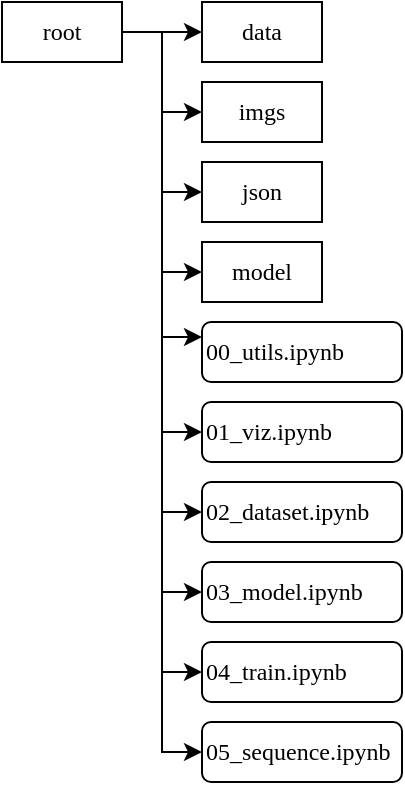 <mxfile version="13.1.3"><diagram id="756xXvbez5v2PzkUxn3P" name="Page-1"><mxGraphModel dx="2035" dy="659" grid="1" gridSize="10" guides="1" tooltips="1" connect="1" arrows="1" fold="1" page="1" pageScale="1" pageWidth="850" pageHeight="1100" math="0" shadow="0"><root><mxCell id="0"/><mxCell id="1" parent="0"/><mxCell id="lsW_GmFfRTq4AlflX2qN-21" style="edgeStyle=orthogonalEdgeStyle;rounded=0;orthogonalLoop=1;jettySize=auto;html=1;align=left;fontFamily=Times New Roman;" edge="1" parent="1" source="lsW_GmFfRTq4AlflX2qN-1" target="lsW_GmFfRTq4AlflX2qN-4"><mxGeometry relative="1" as="geometry"/></mxCell><mxCell id="lsW_GmFfRTq4AlflX2qN-23" style="edgeStyle=orthogonalEdgeStyle;rounded=0;orthogonalLoop=1;jettySize=auto;html=1;exitX=1;exitY=0.5;exitDx=0;exitDy=0;entryX=0;entryY=0.5;entryDx=0;entryDy=0;align=left;fontFamily=Times New Roman;" edge="1" parent="1" source="lsW_GmFfRTq4AlflX2qN-1" target="lsW_GmFfRTq4AlflX2qN-5"><mxGeometry relative="1" as="geometry"/></mxCell><mxCell id="lsW_GmFfRTq4AlflX2qN-24" style="edgeStyle=orthogonalEdgeStyle;rounded=0;orthogonalLoop=1;jettySize=auto;html=1;exitX=1;exitY=0.5;exitDx=0;exitDy=0;entryX=0;entryY=0.5;entryDx=0;entryDy=0;align=left;fontFamily=Times New Roman;" edge="1" parent="1" source="lsW_GmFfRTq4AlflX2qN-1" target="lsW_GmFfRTq4AlflX2qN-6"><mxGeometry relative="1" as="geometry"/></mxCell><mxCell id="lsW_GmFfRTq4AlflX2qN-25" style="edgeStyle=orthogonalEdgeStyle;rounded=0;orthogonalLoop=1;jettySize=auto;html=1;exitX=1;exitY=0.5;exitDx=0;exitDy=0;entryX=0;entryY=0.5;entryDx=0;entryDy=0;align=left;fontFamily=Times New Roman;" edge="1" parent="1" source="lsW_GmFfRTq4AlflX2qN-1" target="lsW_GmFfRTq4AlflX2qN-7"><mxGeometry relative="1" as="geometry"/></mxCell><mxCell id="lsW_GmFfRTq4AlflX2qN-26" style="edgeStyle=orthogonalEdgeStyle;rounded=0;orthogonalLoop=1;jettySize=auto;html=1;exitX=1;exitY=0.5;exitDx=0;exitDy=0;entryX=0;entryY=0.25;entryDx=0;entryDy=0;align=left;fontFamily=Times New Roman;" edge="1" parent="1" source="lsW_GmFfRTq4AlflX2qN-1" target="lsW_GmFfRTq4AlflX2qN-13"><mxGeometry relative="1" as="geometry"/></mxCell><mxCell id="lsW_GmFfRTq4AlflX2qN-27" style="edgeStyle=orthogonalEdgeStyle;rounded=0;orthogonalLoop=1;jettySize=auto;html=1;exitX=1;exitY=0.5;exitDx=0;exitDy=0;entryX=0;entryY=0.5;entryDx=0;entryDy=0;align=left;fontFamily=Times New Roman;" edge="1" parent="1" source="lsW_GmFfRTq4AlflX2qN-1" target="lsW_GmFfRTq4AlflX2qN-15"><mxGeometry relative="1" as="geometry"/></mxCell><mxCell id="lsW_GmFfRTq4AlflX2qN-28" style="edgeStyle=orthogonalEdgeStyle;rounded=0;orthogonalLoop=1;jettySize=auto;html=1;exitX=1;exitY=0.5;exitDx=0;exitDy=0;entryX=0;entryY=0.5;entryDx=0;entryDy=0;align=left;fontFamily=Times New Roman;" edge="1" parent="1" source="lsW_GmFfRTq4AlflX2qN-1" target="lsW_GmFfRTq4AlflX2qN-16"><mxGeometry relative="1" as="geometry"/></mxCell><mxCell id="lsW_GmFfRTq4AlflX2qN-29" style="edgeStyle=orthogonalEdgeStyle;rounded=0;orthogonalLoop=1;jettySize=auto;html=1;exitX=1;exitY=0.5;exitDx=0;exitDy=0;entryX=0;entryY=0.5;entryDx=0;entryDy=0;align=left;fontFamily=Times New Roman;" edge="1" parent="1" source="lsW_GmFfRTq4AlflX2qN-1" target="lsW_GmFfRTq4AlflX2qN-17"><mxGeometry relative="1" as="geometry"/></mxCell><mxCell id="lsW_GmFfRTq4AlflX2qN-30" style="edgeStyle=orthogonalEdgeStyle;rounded=0;orthogonalLoop=1;jettySize=auto;html=1;exitX=1;exitY=0.25;exitDx=0;exitDy=0;entryX=0;entryY=0.5;entryDx=0;entryDy=0;align=left;fontFamily=Times New Roman;" edge="1" parent="1" source="lsW_GmFfRTq4AlflX2qN-1" target="lsW_GmFfRTq4AlflX2qN-18"><mxGeometry relative="1" as="geometry"><Array as="points"><mxPoint x="50" y="15"/><mxPoint x="70" y="15"/><mxPoint x="70" y="335"/></Array></mxGeometry></mxCell><mxCell id="lsW_GmFfRTq4AlflX2qN-31" style="edgeStyle=orthogonalEdgeStyle;rounded=0;orthogonalLoop=1;jettySize=auto;html=1;exitX=1;exitY=0.5;exitDx=0;exitDy=0;entryX=0;entryY=0.5;entryDx=0;entryDy=0;align=left;fontFamily=Times New Roman;" edge="1" parent="1" source="lsW_GmFfRTq4AlflX2qN-1" target="lsW_GmFfRTq4AlflX2qN-19"><mxGeometry relative="1" as="geometry"/></mxCell><mxCell id="lsW_GmFfRTq4AlflX2qN-1" value="root" style="rounded=0;whiteSpace=wrap;html=1;align=center;fontFamily=Times New Roman;" vertex="1" parent="1"><mxGeometry x="-10" width="60" height="30" as="geometry"/></mxCell><mxCell id="lsW_GmFfRTq4AlflX2qN-4" value="data" style="rounded=0;whiteSpace=wrap;html=1;align=center;fontFamily=Times New Roman;" vertex="1" parent="1"><mxGeometry x="90" width="60" height="30" as="geometry"/></mxCell><mxCell id="lsW_GmFfRTq4AlflX2qN-5" value="imgs" style="rounded=0;whiteSpace=wrap;html=1;align=center;fontFamily=Times New Roman;" vertex="1" parent="1"><mxGeometry x="90" y="40" width="60" height="30" as="geometry"/></mxCell><mxCell id="lsW_GmFfRTq4AlflX2qN-6" value="json" style="rounded=0;whiteSpace=wrap;html=1;align=center;fontFamily=Times New Roman;" vertex="1" parent="1"><mxGeometry x="90" y="80" width="60" height="30" as="geometry"/></mxCell><mxCell id="lsW_GmFfRTq4AlflX2qN-7" value="model" style="rounded=0;whiteSpace=wrap;html=1;align=center;fontFamily=Times New Roman;" vertex="1" parent="1"><mxGeometry x="90" y="120" width="60" height="30" as="geometry"/></mxCell><mxCell id="lsW_GmFfRTq4AlflX2qN-13" value="00_utils.ipynb" style="rounded=1;whiteSpace=wrap;html=1;align=left;fontFamily=Times New Roman;" vertex="1" parent="1"><mxGeometry x="90" y="160" width="100" height="30" as="geometry"/></mxCell><mxCell id="lsW_GmFfRTq4AlflX2qN-15" value="01_viz.ipynb" style="rounded=1;whiteSpace=wrap;html=1;align=left;fontFamily=Times New Roman;" vertex="1" parent="1"><mxGeometry x="90" y="200" width="100" height="30" as="geometry"/></mxCell><mxCell id="lsW_GmFfRTq4AlflX2qN-16" value="02_dataset.ipynb" style="rounded=1;whiteSpace=wrap;html=1;align=left;fontFamily=Times New Roman;" vertex="1" parent="1"><mxGeometry x="90" y="240" width="100" height="30" as="geometry"/></mxCell><mxCell id="lsW_GmFfRTq4AlflX2qN-17" value="03_model.ipynb" style="rounded=1;whiteSpace=wrap;html=1;align=left;fontFamily=Times New Roman;" vertex="1" parent="1"><mxGeometry x="90" y="280" width="100" height="30" as="geometry"/></mxCell><mxCell id="lsW_GmFfRTq4AlflX2qN-18" value="04_train.ipynb" style="rounded=1;whiteSpace=wrap;html=1;align=left;fontFamily=Times New Roman;" vertex="1" parent="1"><mxGeometry x="90" y="320" width="100" height="30" as="geometry"/></mxCell><mxCell id="lsW_GmFfRTq4AlflX2qN-19" value="05_sequence.ipynb" style="rounded=1;whiteSpace=wrap;html=1;align=left;fontFamily=Times New Roman;" vertex="1" parent="1"><mxGeometry x="90" y="360" width="100" height="30" as="geometry"/></mxCell></root></mxGraphModel></diagram></mxfile>